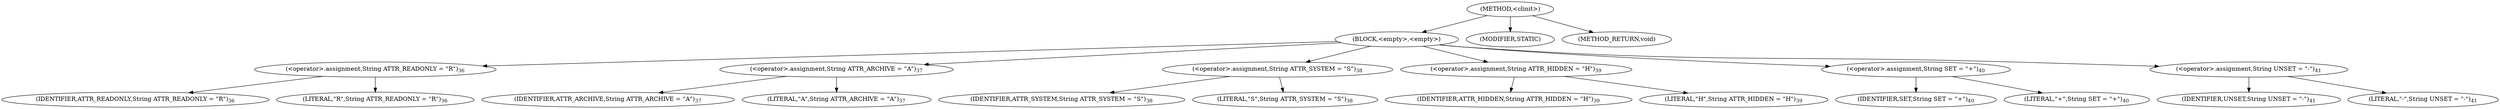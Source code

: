 digraph "&lt;clinit&gt;" {  
"338" [label = <(METHOD,&lt;clinit&gt;)> ]
"339" [label = <(BLOCK,&lt;empty&gt;,&lt;empty&gt;)> ]
"340" [label = <(&lt;operator&gt;.assignment,String ATTR_READONLY = &quot;R&quot;)<SUB>36</SUB>> ]
"341" [label = <(IDENTIFIER,ATTR_READONLY,String ATTR_READONLY = &quot;R&quot;)<SUB>36</SUB>> ]
"342" [label = <(LITERAL,&quot;R&quot;,String ATTR_READONLY = &quot;R&quot;)<SUB>36</SUB>> ]
"343" [label = <(&lt;operator&gt;.assignment,String ATTR_ARCHIVE = &quot;A&quot;)<SUB>37</SUB>> ]
"344" [label = <(IDENTIFIER,ATTR_ARCHIVE,String ATTR_ARCHIVE = &quot;A&quot;)<SUB>37</SUB>> ]
"345" [label = <(LITERAL,&quot;A&quot;,String ATTR_ARCHIVE = &quot;A&quot;)<SUB>37</SUB>> ]
"346" [label = <(&lt;operator&gt;.assignment,String ATTR_SYSTEM = &quot;S&quot;)<SUB>38</SUB>> ]
"347" [label = <(IDENTIFIER,ATTR_SYSTEM,String ATTR_SYSTEM = &quot;S&quot;)<SUB>38</SUB>> ]
"348" [label = <(LITERAL,&quot;S&quot;,String ATTR_SYSTEM = &quot;S&quot;)<SUB>38</SUB>> ]
"349" [label = <(&lt;operator&gt;.assignment,String ATTR_HIDDEN = &quot;H&quot;)<SUB>39</SUB>> ]
"350" [label = <(IDENTIFIER,ATTR_HIDDEN,String ATTR_HIDDEN = &quot;H&quot;)<SUB>39</SUB>> ]
"351" [label = <(LITERAL,&quot;H&quot;,String ATTR_HIDDEN = &quot;H&quot;)<SUB>39</SUB>> ]
"352" [label = <(&lt;operator&gt;.assignment,String SET = &quot;+&quot;)<SUB>40</SUB>> ]
"353" [label = <(IDENTIFIER,SET,String SET = &quot;+&quot;)<SUB>40</SUB>> ]
"354" [label = <(LITERAL,&quot;+&quot;,String SET = &quot;+&quot;)<SUB>40</SUB>> ]
"355" [label = <(&lt;operator&gt;.assignment,String UNSET = &quot;-&quot;)<SUB>41</SUB>> ]
"356" [label = <(IDENTIFIER,UNSET,String UNSET = &quot;-&quot;)<SUB>41</SUB>> ]
"357" [label = <(LITERAL,&quot;-&quot;,String UNSET = &quot;-&quot;)<SUB>41</SUB>> ]
"358" [label = <(MODIFIER,STATIC)> ]
"359" [label = <(METHOD_RETURN,void)> ]
  "338" -> "339" 
  "338" -> "358" 
  "338" -> "359" 
  "339" -> "340" 
  "339" -> "343" 
  "339" -> "346" 
  "339" -> "349" 
  "339" -> "352" 
  "339" -> "355" 
  "340" -> "341" 
  "340" -> "342" 
  "343" -> "344" 
  "343" -> "345" 
  "346" -> "347" 
  "346" -> "348" 
  "349" -> "350" 
  "349" -> "351" 
  "352" -> "353" 
  "352" -> "354" 
  "355" -> "356" 
  "355" -> "357" 
}
